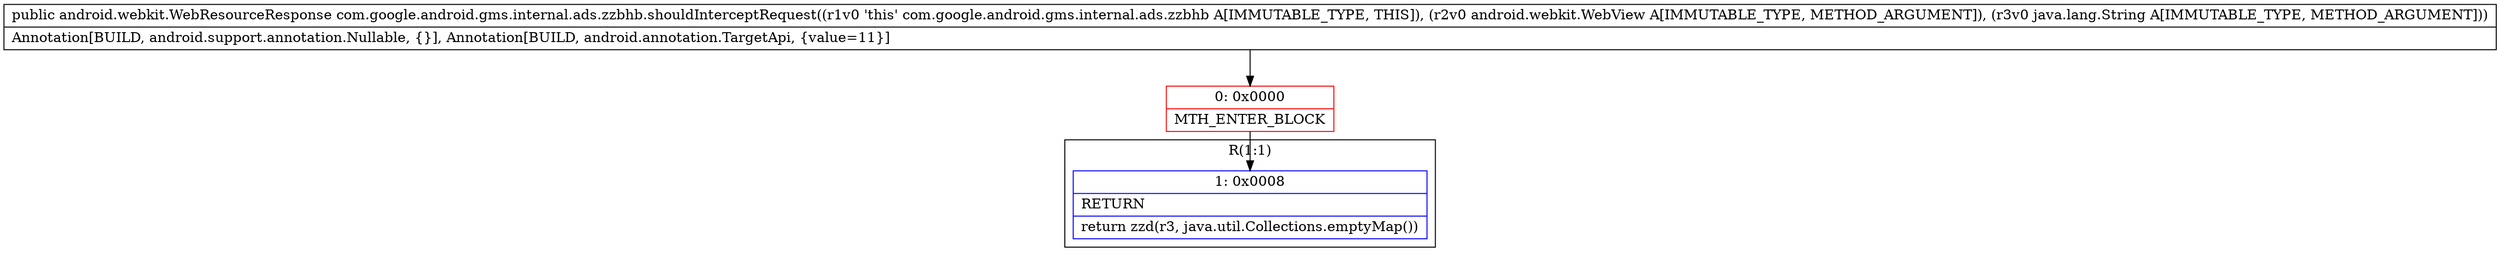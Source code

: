 digraph "CFG forcom.google.android.gms.internal.ads.zzbhb.shouldInterceptRequest(Landroid\/webkit\/WebView;Ljava\/lang\/String;)Landroid\/webkit\/WebResourceResponse;" {
subgraph cluster_Region_1885955784 {
label = "R(1:1)";
node [shape=record,color=blue];
Node_1 [shape=record,label="{1\:\ 0x0008|RETURN\l|return zzd(r3, java.util.Collections.emptyMap())\l}"];
}
Node_0 [shape=record,color=red,label="{0\:\ 0x0000|MTH_ENTER_BLOCK\l}"];
MethodNode[shape=record,label="{public android.webkit.WebResourceResponse com.google.android.gms.internal.ads.zzbhb.shouldInterceptRequest((r1v0 'this' com.google.android.gms.internal.ads.zzbhb A[IMMUTABLE_TYPE, THIS]), (r2v0 android.webkit.WebView A[IMMUTABLE_TYPE, METHOD_ARGUMENT]), (r3v0 java.lang.String A[IMMUTABLE_TYPE, METHOD_ARGUMENT]))  | Annotation[BUILD, android.support.annotation.Nullable, \{\}], Annotation[BUILD, android.annotation.TargetApi, \{value=11\}]\l}"];
MethodNode -> Node_0;
Node_0 -> Node_1;
}

